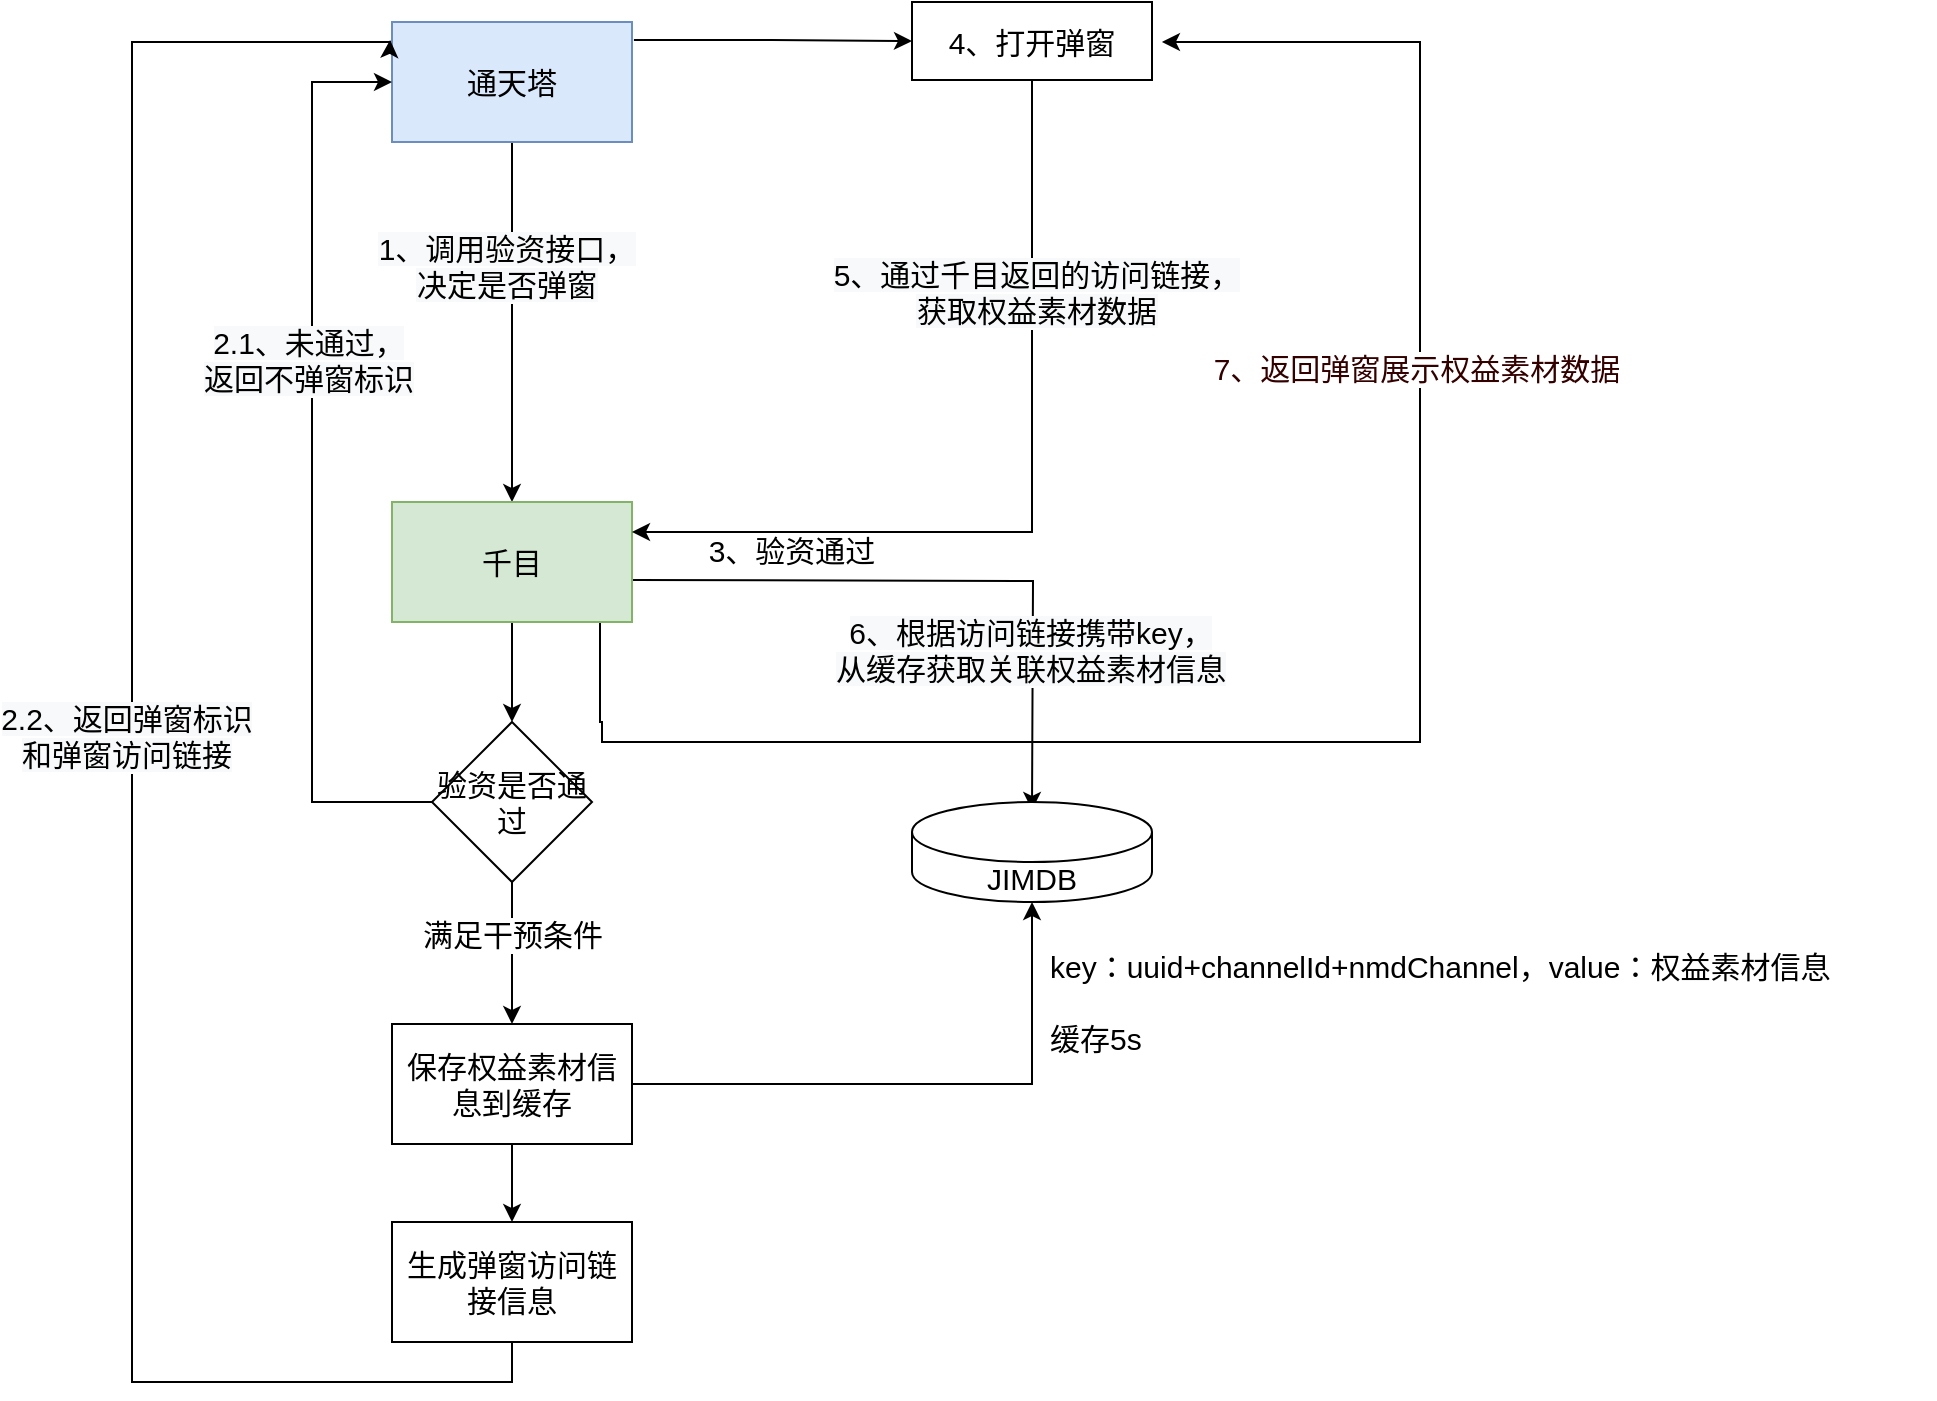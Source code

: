 <mxfile version="20.5.3" type="github">
  <diagram id="ceU_O81jFPpvFsNzQ7Q-" name="第 1 页">
    <mxGraphModel dx="2079" dy="4280" grid="1" gridSize="10" guides="1" tooltips="1" connect="1" arrows="1" fold="1" page="1" pageScale="1" pageWidth="827" pageHeight="1169" math="0" shadow="0">
      <root>
        <mxCell id="0" />
        <mxCell id="1" parent="0" />
        <mxCell id="1dTAD1cRlgn7t7FhUrby-3" value="" style="edgeStyle=orthogonalEdgeStyle;rounded=0;orthogonalLoop=1;jettySize=auto;html=1;fontSize=15;" parent="1" source="1dTAD1cRlgn7t7FhUrby-1" target="1dTAD1cRlgn7t7FhUrby-2" edge="1">
          <mxGeometry relative="1" as="geometry">
            <Array as="points">
              <mxPoint x="-217" y="-3170" />
              <mxPoint x="-217" y="-3170" />
            </Array>
          </mxGeometry>
        </mxCell>
        <mxCell id="1dTAD1cRlgn7t7FhUrby-42" value="&lt;span style=&quot;font-size: 15px; background-color: rgb(248, 249, 250);&quot;&gt;1、调用验资接口，&lt;br style=&quot;font-size: 15px;&quot;&gt;决定是否弹窗&lt;/span&gt;" style="edgeLabel;html=1;align=center;verticalAlign=middle;resizable=0;points=[];fontSize=15;" parent="1dTAD1cRlgn7t7FhUrby-3" vertex="1" connectable="0">
          <mxGeometry x="-0.311" y="-3" relative="1" as="geometry">
            <mxPoint as="offset" />
          </mxGeometry>
        </mxCell>
        <mxCell id="1dTAD1cRlgn7t7FhUrby-33" style="edgeStyle=orthogonalEdgeStyle;rounded=0;orthogonalLoop=1;jettySize=auto;html=1;entryX=0;entryY=0.5;entryDx=0;entryDy=0;exitX=1.008;exitY=0.15;exitDx=0;exitDy=0;exitPerimeter=0;fontSize=15;" parent="1" source="1dTAD1cRlgn7t7FhUrby-1" target="1dTAD1cRlgn7t7FhUrby-29" edge="1">
          <mxGeometry relative="1" as="geometry" />
        </mxCell>
        <mxCell id="1dTAD1cRlgn7t7FhUrby-1" value="通天塔" style="rounded=0;whiteSpace=wrap;html=1;fillColor=#dae8fc;strokeColor=#6c8ebf;fontSize=15;" parent="1" vertex="1">
          <mxGeometry x="-237" y="-3430" width="120" height="60" as="geometry" />
        </mxCell>
        <mxCell id="1dTAD1cRlgn7t7FhUrby-6" value="" style="edgeStyle=orthogonalEdgeStyle;rounded=0;orthogonalLoop=1;jettySize=auto;html=1;fontSize=15;" parent="1" source="1dTAD1cRlgn7t7FhUrby-2" target="1dTAD1cRlgn7t7FhUrby-5" edge="1">
          <mxGeometry relative="1" as="geometry" />
        </mxCell>
        <mxCell id="1dTAD1cRlgn7t7FhUrby-36" style="edgeStyle=orthogonalEdgeStyle;rounded=0;orthogonalLoop=1;jettySize=auto;html=1;exitX=1;exitY=0.75;exitDx=0;exitDy=0;fontSize=15;entryX=0.5;entryY=0;entryDx=0;entryDy=0;entryPerimeter=0;" parent="1" edge="1">
          <mxGeometry relative="1" as="geometry">
            <mxPoint x="-117" y="-3151" as="sourcePoint" />
            <mxPoint x="83" y="-3036" as="targetPoint" />
          </mxGeometry>
        </mxCell>
        <mxCell id="1dTAD1cRlgn7t7FhUrby-47" value="&lt;span style=&quot;font-size: 15px; background-color: rgb(248, 249, 250);&quot;&gt;6、根据访问链接携带key，&lt;br style=&quot;font-size: 15px;&quot;&gt;从缓存获取关联权益素材信息&lt;/span&gt;" style="edgeLabel;html=1;align=center;verticalAlign=middle;resizable=0;points=[];fontSize=15;" parent="1dTAD1cRlgn7t7FhUrby-36" vertex="1" connectable="0">
          <mxGeometry x="0.49" y="-2" relative="1" as="geometry">
            <mxPoint as="offset" />
          </mxGeometry>
        </mxCell>
        <mxCell id="1dTAD1cRlgn7t7FhUrby-52" style="edgeStyle=orthogonalEdgeStyle;rounded=0;orthogonalLoop=1;jettySize=auto;html=1;entryX=1;entryY=0.5;entryDx=0;entryDy=0;fontSize=15;fontColor=#66FF66;exitX=0.85;exitY=0.983;exitDx=0;exitDy=0;exitPerimeter=0;" parent="1" source="1dTAD1cRlgn7t7FhUrby-2" edge="1">
          <mxGeometry relative="1" as="geometry">
            <mxPoint x="-132" y="-3120" as="sourcePoint" />
            <mxPoint x="147.96" y="-3420" as="targetPoint" />
            <Array as="points">
              <mxPoint x="-133" y="-3131" />
              <mxPoint x="-133" y="-3080" />
              <mxPoint x="-132" y="-3080" />
              <mxPoint x="-132" y="-3070" />
              <mxPoint x="277" y="-3070" />
              <mxPoint x="277" y="-3420" />
            </Array>
          </mxGeometry>
        </mxCell>
        <mxCell id="1dTAD1cRlgn7t7FhUrby-53" value="7、返回弹窗展示权益素材数据" style="edgeLabel;html=1;align=center;verticalAlign=middle;resizable=0;points=[];fontSize=15;fontColor=#330000;" parent="1dTAD1cRlgn7t7FhUrby-52" vertex="1" connectable="0">
          <mxGeometry x="0.388" y="2" relative="1" as="geometry">
            <mxPoint as="offset" />
          </mxGeometry>
        </mxCell>
        <mxCell id="1dTAD1cRlgn7t7FhUrby-2" value="千目" style="rounded=0;whiteSpace=wrap;html=1;fillColor=#d5e8d4;strokeColor=#82b366;fontSize=15;" parent="1" vertex="1">
          <mxGeometry x="-237" y="-3190" width="120" height="60" as="geometry" />
        </mxCell>
        <mxCell id="1dTAD1cRlgn7t7FhUrby-9" value="" style="edgeStyle=orthogonalEdgeStyle;rounded=0;orthogonalLoop=1;jettySize=auto;html=1;fontSize=15;" parent="1" source="1dTAD1cRlgn7t7FhUrby-5" target="1dTAD1cRlgn7t7FhUrby-8" edge="1">
          <mxGeometry relative="1" as="geometry" />
        </mxCell>
        <mxCell id="1dTAD1cRlgn7t7FhUrby-45" value="满足干预条件" style="edgeLabel;html=1;align=center;verticalAlign=middle;resizable=0;points=[];fontSize=15;" parent="1dTAD1cRlgn7t7FhUrby-9" vertex="1" connectable="0">
          <mxGeometry x="-0.271" relative="1" as="geometry">
            <mxPoint as="offset" />
          </mxGeometry>
        </mxCell>
        <mxCell id="1dTAD1cRlgn7t7FhUrby-32" style="edgeStyle=orthogonalEdgeStyle;rounded=0;orthogonalLoop=1;jettySize=auto;html=1;entryX=0;entryY=0.5;entryDx=0;entryDy=0;fontSize=15;" parent="1" edge="1">
          <mxGeometry relative="1" as="geometry">
            <mxPoint x="-217" y="-3040" as="sourcePoint" />
            <mxPoint x="-237" y="-3400" as="targetPoint" />
            <Array as="points">
              <mxPoint x="-277" y="-3040" />
              <mxPoint x="-277" y="-3400" />
            </Array>
          </mxGeometry>
        </mxCell>
        <mxCell id="1dTAD1cRlgn7t7FhUrby-40" value="&lt;span style=&quot;font-size: 15px; background-color: rgb(248, 249, 250);&quot;&gt;2.1、未通过，&lt;br style=&quot;font-size: 15px;&quot;&gt;返回不弹窗标识&lt;/span&gt;" style="edgeLabel;html=1;align=center;verticalAlign=middle;resizable=0;points=[];fontSize=15;" parent="1dTAD1cRlgn7t7FhUrby-32" vertex="1" connectable="0">
          <mxGeometry x="0.226" y="2" relative="1" as="geometry">
            <mxPoint y="1" as="offset" />
          </mxGeometry>
        </mxCell>
        <mxCell id="1dTAD1cRlgn7t7FhUrby-5" value="验资是否通过" style="rhombus;whiteSpace=wrap;html=1;fontSize=15;" parent="1" vertex="1">
          <mxGeometry x="-217" y="-3080" width="80" height="80" as="geometry" />
        </mxCell>
        <mxCell id="1dTAD1cRlgn7t7FhUrby-15" style="edgeStyle=orthogonalEdgeStyle;rounded=0;orthogonalLoop=1;jettySize=auto;html=1;exitX=0.5;exitY=1;exitDx=0;exitDy=0;entryX=-0.008;entryY=0.15;entryDx=0;entryDy=0;entryPerimeter=0;fontSize=15;" parent="1" target="1dTAD1cRlgn7t7FhUrby-1" edge="1">
          <mxGeometry relative="1" as="geometry">
            <mxPoint x="-177" y="-2770" as="sourcePoint" />
            <mxPoint x="-247" y="-3420" as="targetPoint" />
            <Array as="points">
              <mxPoint x="-177" y="-2750" />
              <mxPoint x="-367" y="-2750" />
              <mxPoint x="-367" y="-3420" />
            </Array>
          </mxGeometry>
        </mxCell>
        <mxCell id="1dTAD1cRlgn7t7FhUrby-41" value="&lt;span style=&quot;font-size: 15px; background-color: rgb(248, 249, 250);&quot;&gt;2.2、返回弹窗标识&lt;br style=&quot;font-size: 15px;&quot;&gt;和弹窗访问链接&lt;/span&gt;" style="edgeLabel;html=1;align=center;verticalAlign=middle;resizable=0;points=[];fontSize=15;" parent="1dTAD1cRlgn7t7FhUrby-15" vertex="1" connectable="0">
          <mxGeometry x="0.055" y="3" relative="1" as="geometry">
            <mxPoint as="offset" />
          </mxGeometry>
        </mxCell>
        <mxCell id="1dTAD1cRlgn7t7FhUrby-18" value="" style="edgeStyle=orthogonalEdgeStyle;rounded=0;orthogonalLoop=1;jettySize=auto;html=1;fontSize=15;" parent="1" source="1dTAD1cRlgn7t7FhUrby-8" target="1dTAD1cRlgn7t7FhUrby-17" edge="1">
          <mxGeometry relative="1" as="geometry" />
        </mxCell>
        <mxCell id="1dTAD1cRlgn7t7FhUrby-35" style="edgeStyle=orthogonalEdgeStyle;rounded=0;orthogonalLoop=1;jettySize=auto;html=1;entryX=0.5;entryY=1;entryDx=0;entryDy=0;entryPerimeter=0;fontSize=15;" parent="1" source="1dTAD1cRlgn7t7FhUrby-8" target="1dTAD1cRlgn7t7FhUrby-34" edge="1">
          <mxGeometry relative="1" as="geometry" />
        </mxCell>
        <mxCell id="1dTAD1cRlgn7t7FhUrby-8" value="保存权益素材信息到缓存" style="whiteSpace=wrap;html=1;fontSize=15;" parent="1" vertex="1">
          <mxGeometry x="-237" y="-2929" width="120" height="60" as="geometry" />
        </mxCell>
        <mxCell id="1dTAD1cRlgn7t7FhUrby-17" value="生成弹窗访问链接信息" style="whiteSpace=wrap;html=1;fontSize=15;" parent="1" vertex="1">
          <mxGeometry x="-237" y="-2830" width="120" height="60" as="geometry" />
        </mxCell>
        <mxCell id="1dTAD1cRlgn7t7FhUrby-30" style="edgeStyle=orthogonalEdgeStyle;rounded=0;orthogonalLoop=1;jettySize=auto;html=1;entryX=1;entryY=0.5;entryDx=0;entryDy=0;exitX=0.5;exitY=1;exitDx=0;exitDy=0;fontSize=15;" parent="1" edge="1">
          <mxGeometry relative="1" as="geometry">
            <mxPoint x="83" y="-3406" as="sourcePoint" />
            <mxPoint x="-117" y="-3175" as="targetPoint" />
            <Array as="points">
              <mxPoint x="83" y="-3175" />
            </Array>
          </mxGeometry>
        </mxCell>
        <mxCell id="1dTAD1cRlgn7t7FhUrby-46" value="&lt;span style=&quot;font-size: 15px; background-color: rgb(248, 249, 250);&quot;&gt;5、通过千目返回的访问链接，&lt;br style=&quot;font-size: 15px;&quot;&gt;获取权益素材数据&lt;/span&gt;" style="edgeLabel;html=1;align=center;verticalAlign=middle;resizable=0;points=[];fontSize=15;" parent="1dTAD1cRlgn7t7FhUrby-30" vertex="1" connectable="0">
          <mxGeometry x="-0.492" y="2" relative="1" as="geometry">
            <mxPoint y="1" as="offset" />
          </mxGeometry>
        </mxCell>
        <mxCell id="1dTAD1cRlgn7t7FhUrby-29" value="4、打开弹窗" style="rounded=0;whiteSpace=wrap;html=1;fontSize=15;" parent="1" vertex="1">
          <mxGeometry x="23" y="-3440" width="120" height="39" as="geometry" />
        </mxCell>
        <mxCell id="1dTAD1cRlgn7t7FhUrby-34" value="JIMDB" style="shape=cylinder3;whiteSpace=wrap;html=1;boundedLbl=1;backgroundOutline=1;size=15;fontSize=15;" parent="1" vertex="1">
          <mxGeometry x="23" y="-3040" width="120" height="50" as="geometry" />
        </mxCell>
        <mxCell id="1dTAD1cRlgn7t7FhUrby-38" value="key：uuid+channelId+nmdChannel，value：权益素材信息&lt;br style=&quot;font-size: 15px;&quot;&gt;&lt;br style=&quot;font-size: 15px;&quot;&gt;缓存5s" style="text;html=1;strokeColor=none;fillColor=none;align=left;verticalAlign=middle;whiteSpace=wrap;rounded=0;fontSize=15;" parent="1" vertex="1">
          <mxGeometry x="90" y="-2970" width="444" height="60" as="geometry" />
        </mxCell>
        <mxCell id="1dTAD1cRlgn7t7FhUrby-39" value="3、验资通过" style="text;html=1;strokeColor=none;fillColor=none;align=center;verticalAlign=middle;whiteSpace=wrap;rounded=0;fontSize=15;" parent="1" vertex="1">
          <mxGeometry x="-80" y="-3181" width="86" height="30" as="geometry" />
        </mxCell>
      </root>
    </mxGraphModel>
  </diagram>
</mxfile>
